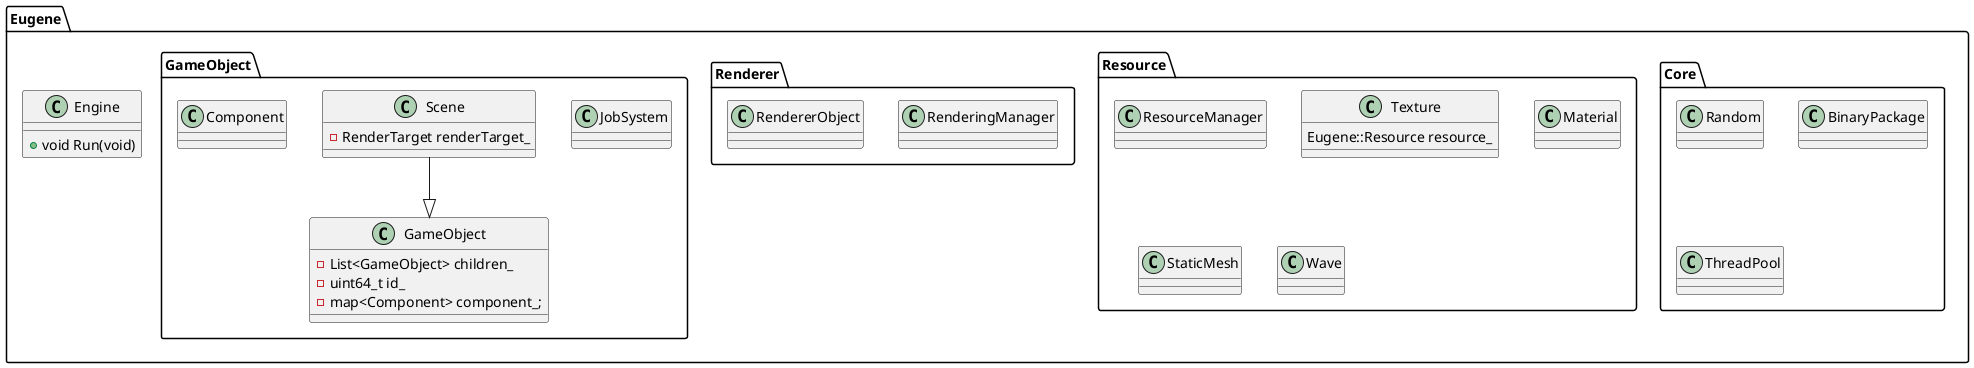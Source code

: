 @startuml ClassDiagram

namespace Eugene {

   class Engine
   {
        + void Run(void)
   }

   namespace Core  {
        class Random
        {
            
        }

        class BinaryPackage
        {

        }

        class ThreadPool
        {

        }
   }

   namespace Resource {
        class ResourceManager
        {

        }

        class Texture
        {
            Eugene::Resource resource_
        }

        class Material
        {

        }

        class StaticMesh
        {

        }

        class Wave
        {

        }

   }

   namespace Renderer {
        class RenderingManager
        {

        }

        class RendererObject
        {

        }
   }

   namespace GameObject{

        class JobSystem
        {

        }

        class GameObject
        {
            - List<GameObject> children_
            - uint64_t id_
            - map<Component> component_;
        }

        class Scene 
        {

            - RenderTarget renderTarget_
        }

        Scene --|> GameObject

        class Component
        {
            
        }

   }
}

@enduml